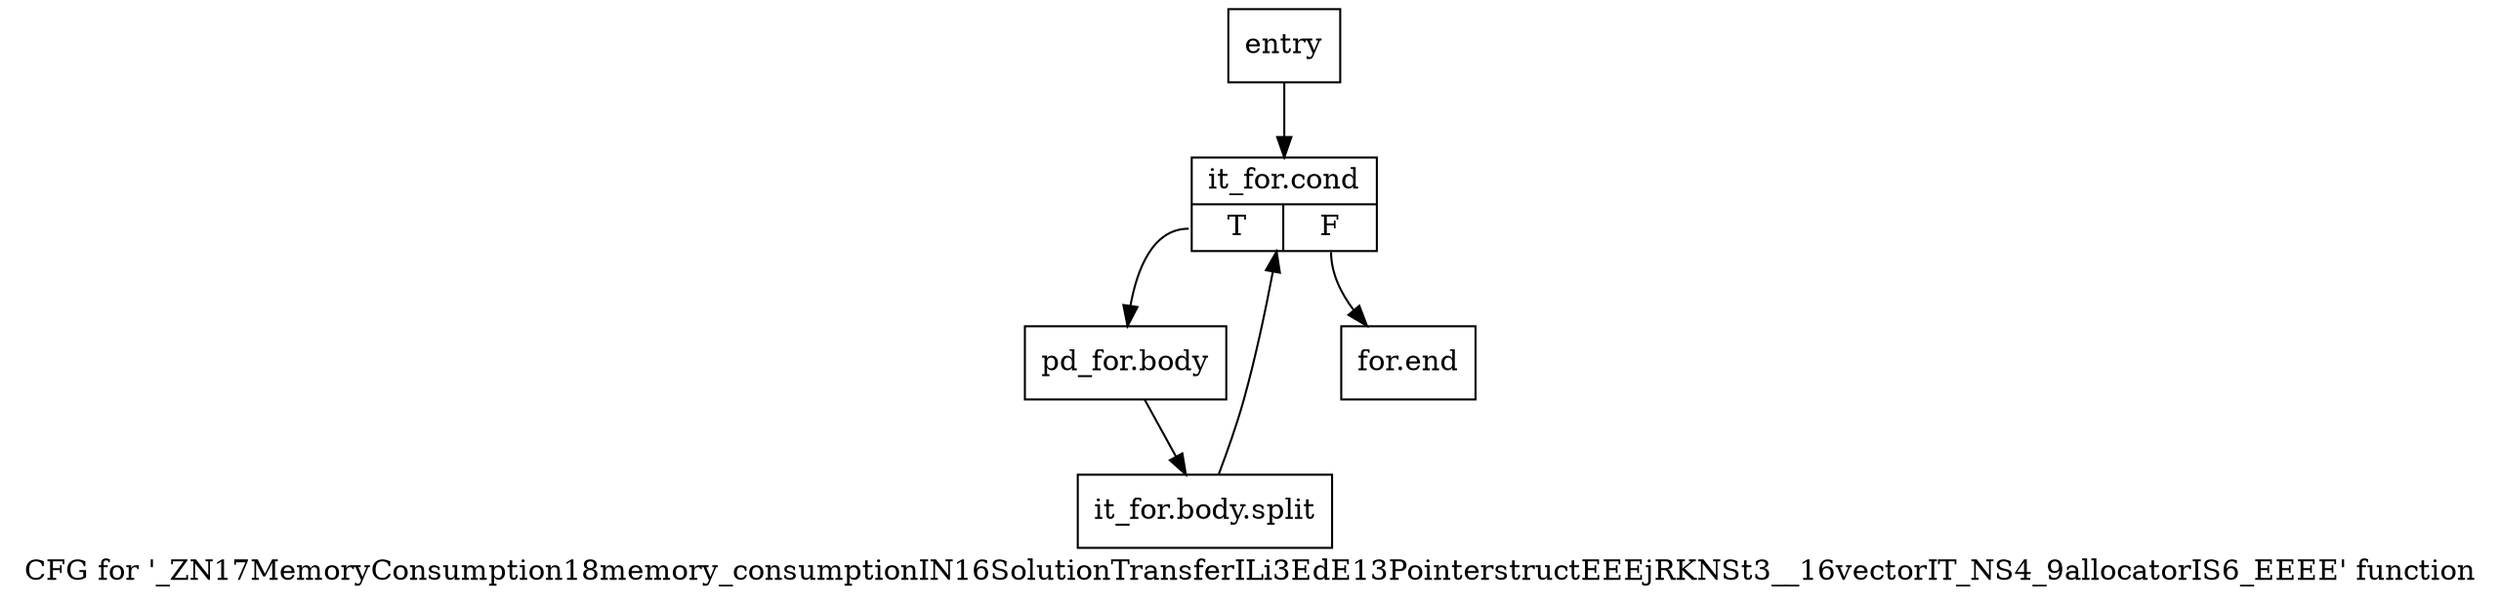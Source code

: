 digraph "CFG for '_ZN17MemoryConsumption18memory_consumptionIN16SolutionTransferILi3EdE13PointerstructEEEjRKNSt3__16vectorIT_NS4_9allocatorIS6_EEEE' function" {
	label="CFG for '_ZN17MemoryConsumption18memory_consumptionIN16SolutionTransferILi3EdE13PointerstructEEEjRKNSt3__16vectorIT_NS4_9allocatorIS6_EEEE' function";

	Node0x62cb380 [shape=record,label="{entry}"];
	Node0x62cb380 -> Node0x62cfcb0;
	Node0x62cfcb0 [shape=record,label="{it_for.cond|{<s0>T|<s1>F}}"];
	Node0x62cfcb0:s0 -> Node0x62cfd00;
	Node0x62cfcb0:s1 -> Node0x62cfd50;
	Node0x62cfd00 [shape=record,label="{pd_for.body}"];
	Node0x62cfd00 -> Node0xb0e04c0;
	Node0xb0e04c0 [shape=record,label="{it_for.body.split}"];
	Node0xb0e04c0 -> Node0x62cfcb0;
	Node0x62cfd50 [shape=record,label="{for.end}"];
}
